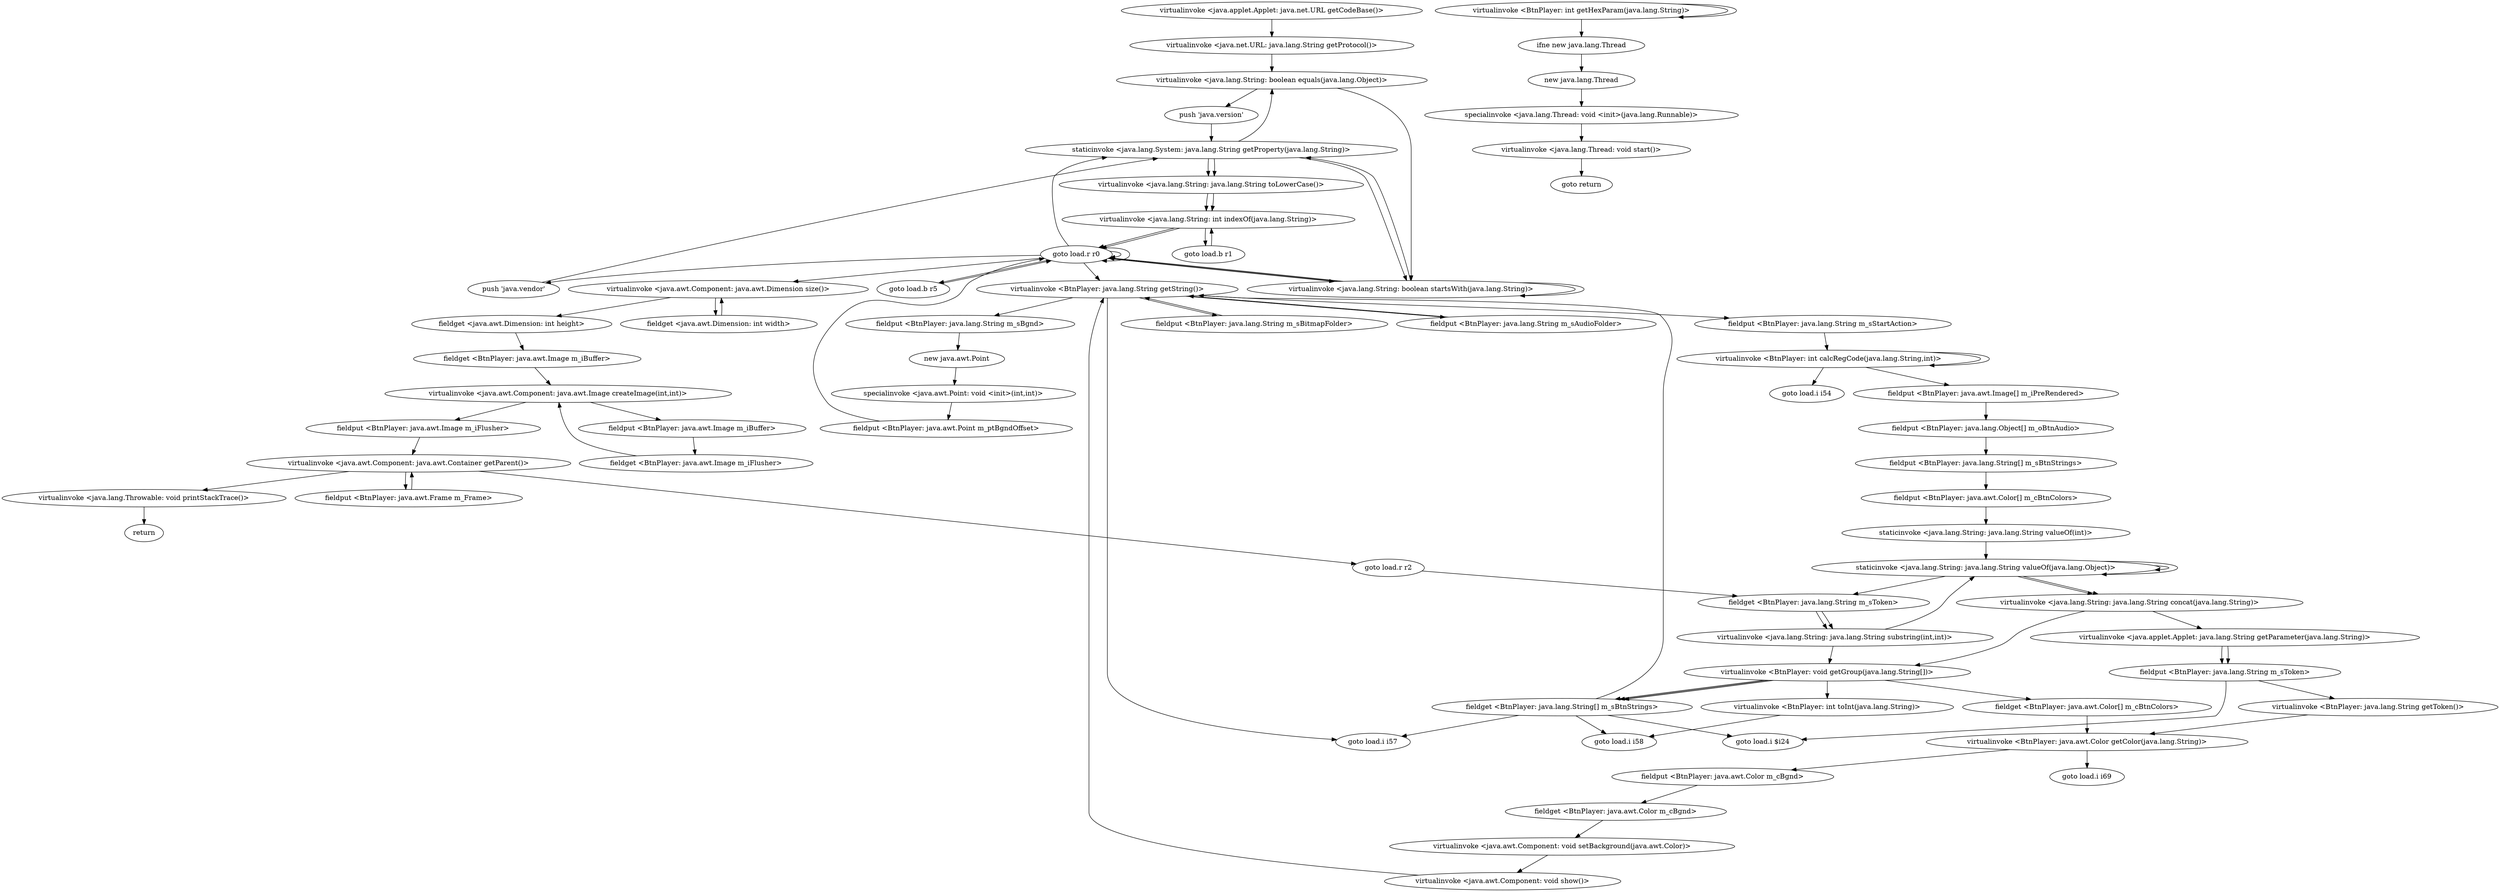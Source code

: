 digraph "" {
"virtualinvoke <java.applet.Applet: java.net.URL getCodeBase()>";
 "virtualinvoke <java.applet.Applet: java.net.URL getCodeBase()>"->"virtualinvoke <java.net.URL: java.lang.String getProtocol()>";
 "virtualinvoke <java.net.URL: java.lang.String getProtocol()>"->"virtualinvoke <java.lang.String: boolean equals(java.lang.Object)>";
 "virtualinvoke <java.lang.String: boolean equals(java.lang.Object)>"->"push 'java.version'";
 "push 'java.version'"->"staticinvoke <java.lang.System: java.lang.String getProperty(java.lang.String)>";
 "staticinvoke <java.lang.System: java.lang.String getProperty(java.lang.String)>"->"virtualinvoke <java.lang.String: boolean equals(java.lang.Object)>";
 "virtualinvoke <java.lang.String: boolean equals(java.lang.Object)>"->"virtualinvoke <java.lang.String: boolean startsWith(java.lang.String)>";
 "virtualinvoke <java.lang.String: boolean startsWith(java.lang.String)>"->"goto load.r r0";
 "goto load.r r0"->"virtualinvoke <java.lang.String: boolean startsWith(java.lang.String)>";
 "virtualinvoke <java.lang.String: boolean startsWith(java.lang.String)>"->"virtualinvoke <java.lang.String: boolean startsWith(java.lang.String)>";
 "virtualinvoke <java.lang.String: boolean startsWith(java.lang.String)>"->"goto load.r r0";
 "goto load.r r0"->"staticinvoke <java.lang.System: java.lang.String getProperty(java.lang.String)>";
 "staticinvoke <java.lang.System: java.lang.String getProperty(java.lang.String)>"->"virtualinvoke <java.lang.String: boolean startsWith(java.lang.String)>";
 "virtualinvoke <java.lang.String: boolean startsWith(java.lang.String)>"->"staticinvoke <java.lang.System: java.lang.String getProperty(java.lang.String)>";
 "staticinvoke <java.lang.System: java.lang.String getProperty(java.lang.String)>"->"virtualinvoke <java.lang.String: java.lang.String toLowerCase()>";
 "virtualinvoke <java.lang.String: java.lang.String toLowerCase()>"->"virtualinvoke <java.lang.String: int indexOf(java.lang.String)>";
 "virtualinvoke <java.lang.String: int indexOf(java.lang.String)>"->"goto load.b r1";
 "goto load.b r1"->"virtualinvoke <java.lang.String: int indexOf(java.lang.String)>";
 "virtualinvoke <java.lang.String: int indexOf(java.lang.String)>"->"goto load.r r0";
 "goto load.r r0"->"push 'java.vendor'";
 "push 'java.vendor'"->"staticinvoke <java.lang.System: java.lang.String getProperty(java.lang.String)>";
 "staticinvoke <java.lang.System: java.lang.String getProperty(java.lang.String)>"->"virtualinvoke <java.lang.String: java.lang.String toLowerCase()>";
 "virtualinvoke <java.lang.String: java.lang.String toLowerCase()>"->"virtualinvoke <java.lang.String: int indexOf(java.lang.String)>";
 "virtualinvoke <java.lang.String: int indexOf(java.lang.String)>"->"goto load.r r0";
 "goto load.r r0"->"goto load.b r5";
 "goto load.b r5"->"goto load.r r0";
 "goto load.r r0"->"goto load.r r0";
 "goto load.r r0"->"goto load.r r0";
 "goto load.r r0"->"virtualinvoke <java.awt.Component: java.awt.Dimension size()>";
 "virtualinvoke <java.awt.Component: java.awt.Dimension size()>"->"fieldget <java.awt.Dimension: int width>";
 "fieldget <java.awt.Dimension: int width>"->"virtualinvoke <java.awt.Component: java.awt.Dimension size()>";
 "virtualinvoke <java.awt.Component: java.awt.Dimension size()>"->"fieldget <java.awt.Dimension: int height>";
 "fieldget <java.awt.Dimension: int height>"->"fieldget <BtnPlayer: java.awt.Image m_iBuffer>";
 "fieldget <BtnPlayer: java.awt.Image m_iBuffer>"->"virtualinvoke <java.awt.Component: java.awt.Image createImage(int,int)>";
 "virtualinvoke <java.awt.Component: java.awt.Image createImage(int,int)>"->"fieldput <BtnPlayer: java.awt.Image m_iBuffer>";
 "fieldput <BtnPlayer: java.awt.Image m_iBuffer>"->"fieldget <BtnPlayer: java.awt.Image m_iFlusher>";
 "fieldget <BtnPlayer: java.awt.Image m_iFlusher>"->"virtualinvoke <java.awt.Component: java.awt.Image createImage(int,int)>";
 "virtualinvoke <java.awt.Component: java.awt.Image createImage(int,int)>"->"fieldput <BtnPlayer: java.awt.Image m_iFlusher>";
 "fieldput <BtnPlayer: java.awt.Image m_iFlusher>"->"virtualinvoke <java.awt.Component: java.awt.Container getParent()>";
 "virtualinvoke <java.awt.Component: java.awt.Container getParent()>"->"fieldput <BtnPlayer: java.awt.Frame m_Frame>";
 "fieldput <BtnPlayer: java.awt.Frame m_Frame>"->"virtualinvoke <java.awt.Component: java.awt.Container getParent()>";
 "virtualinvoke <java.awt.Component: java.awt.Container getParent()>"->"goto load.r r2";
 "virtualinvoke <java.awt.Component: java.awt.Container getParent()>"->"virtualinvoke <java.lang.Throwable: void printStackTrace()>";
 "virtualinvoke <java.lang.Throwable: void printStackTrace()>"->"return";
"virtualinvoke <java.applet.Applet: java.lang.String getParameter(java.lang.String)>";
 "virtualinvoke <java.applet.Applet: java.lang.String getParameter(java.lang.String)>"->"fieldput <BtnPlayer: java.lang.String m_sToken>";
 "fieldput <BtnPlayer: java.lang.String m_sToken>"->"virtualinvoke <BtnPlayer: java.lang.String getToken()>";
 "virtualinvoke <BtnPlayer: java.lang.String getToken()>"->"virtualinvoke <BtnPlayer: java.awt.Color getColor(java.lang.String)>";
 "virtualinvoke <BtnPlayer: java.awt.Color getColor(java.lang.String)>"->"fieldput <BtnPlayer: java.awt.Color m_cBgnd>";
 "fieldput <BtnPlayer: java.awt.Color m_cBgnd>"->"fieldget <BtnPlayer: java.awt.Color m_cBgnd>";
 "fieldget <BtnPlayer: java.awt.Color m_cBgnd>"->"virtualinvoke <java.awt.Component: void setBackground(java.awt.Color)>";
 "virtualinvoke <java.awt.Component: void setBackground(java.awt.Color)>"->"virtualinvoke <java.awt.Component: void show()>";
 "virtualinvoke <java.awt.Component: void show()>"->"virtualinvoke <BtnPlayer: java.lang.String getString()>";
 "virtualinvoke <BtnPlayer: java.lang.String getString()>"->"fieldput <BtnPlayer: java.lang.String m_sBgnd>";
 "fieldput <BtnPlayer: java.lang.String m_sBgnd>"->"new java.awt.Point";
 "new java.awt.Point"->"specialinvoke <java.awt.Point: void <init>(int,int)>";
 "specialinvoke <java.awt.Point: void <init>(int,int)>"->"fieldput <BtnPlayer: java.awt.Point m_ptBgndOffset>";
 "fieldput <BtnPlayer: java.awt.Point m_ptBgndOffset>"->"goto load.r r0";
 "goto load.r r0"->"virtualinvoke <BtnPlayer: java.lang.String getString()>";
 "virtualinvoke <BtnPlayer: java.lang.String getString()>"->"fieldput <BtnPlayer: java.lang.String m_sBitmapFolder>";
 "fieldput <BtnPlayer: java.lang.String m_sBitmapFolder>"->"virtualinvoke <BtnPlayer: java.lang.String getString()>";
 "virtualinvoke <BtnPlayer: java.lang.String getString()>"->"fieldput <BtnPlayer: java.lang.String m_sAudioFolder>";
 "fieldput <BtnPlayer: java.lang.String m_sAudioFolder>"->"virtualinvoke <BtnPlayer: java.lang.String getString()>";
 "virtualinvoke <BtnPlayer: java.lang.String getString()>"->"fieldput <BtnPlayer: java.lang.String m_sStartAction>";
 "fieldput <BtnPlayer: java.lang.String m_sStartAction>"->"virtualinvoke <BtnPlayer: int calcRegCode(java.lang.String,int)>";
 "virtualinvoke <BtnPlayer: int calcRegCode(java.lang.String,int)>"->"fieldput <BtnPlayer: java.awt.Image[] m_iPreRendered>";
 "fieldput <BtnPlayer: java.awt.Image[] m_iPreRendered>"->"fieldput <BtnPlayer: java.lang.Object[] m_oBtnAudio>";
 "fieldput <BtnPlayer: java.lang.Object[] m_oBtnAudio>"->"fieldput <BtnPlayer: java.lang.String[] m_sBtnStrings>";
 "fieldput <BtnPlayer: java.lang.String[] m_sBtnStrings>"->"fieldput <BtnPlayer: java.awt.Color[] m_cBtnColors>";
 "fieldput <BtnPlayer: java.awt.Color[] m_cBtnColors>"->"staticinvoke <java.lang.String: java.lang.String valueOf(int)>";
 "staticinvoke <java.lang.String: java.lang.String valueOf(int)>"->"staticinvoke <java.lang.String: java.lang.String valueOf(java.lang.Object)>";
 "staticinvoke <java.lang.String: java.lang.String valueOf(java.lang.Object)>"->"virtualinvoke <java.lang.String: java.lang.String concat(java.lang.String)>";
 "virtualinvoke <java.lang.String: java.lang.String concat(java.lang.String)>"->"virtualinvoke <java.applet.Applet: java.lang.String getParameter(java.lang.String)>";
 "virtualinvoke <java.applet.Applet: java.lang.String getParameter(java.lang.String)>"->"fieldput <BtnPlayer: java.lang.String m_sToken>";
 "fieldput <BtnPlayer: java.lang.String m_sToken>"->"goto load.i $i24";
"virtualinvoke <BtnPlayer: void getGroup(java.lang.String[])>";
 "virtualinvoke <BtnPlayer: void getGroup(java.lang.String[])>"->"virtualinvoke <BtnPlayer: int toInt(java.lang.String)>";
 "virtualinvoke <BtnPlayer: int toInt(java.lang.String)>"->"goto load.i i58";
"goto load.i i57";
"goto load.r r2";
 "goto load.r r2"->"fieldget <BtnPlayer: java.lang.String m_sToken>";
 "fieldget <BtnPlayer: java.lang.String m_sToken>"->"virtualinvoke <java.lang.String: java.lang.String substring(int,int)>";
 "virtualinvoke <java.lang.String: java.lang.String substring(int,int)>"->"virtualinvoke <BtnPlayer: void getGroup(java.lang.String[])>";
 "virtualinvoke <BtnPlayer: void getGroup(java.lang.String[])>"->"fieldget <BtnPlayer: java.lang.String[] m_sBtnStrings>";
 "fieldget <BtnPlayer: java.lang.String[] m_sBtnStrings>"->"goto load.i $i24";
"virtualinvoke <BtnPlayer: void getGroup(java.lang.String[])>";
 "virtualinvoke <BtnPlayer: void getGroup(java.lang.String[])>"->"fieldget <BtnPlayer: java.lang.String[] m_sBtnStrings>";
 "fieldget <BtnPlayer: java.lang.String[] m_sBtnStrings>"->"goto load.i i58";
"goto load.i i57";
"fieldget <BtnPlayer: java.lang.String[] m_sBtnStrings>";
 "fieldget <BtnPlayer: java.lang.String[] m_sBtnStrings>"->"virtualinvoke <BtnPlayer: java.lang.String getString()>";
 "virtualinvoke <BtnPlayer: java.lang.String getString()>"->"goto load.i i57";
"virtualinvoke <BtnPlayer: void getGroup(java.lang.String[])>";
 "virtualinvoke <BtnPlayer: void getGroup(java.lang.String[])>"->"fieldget <BtnPlayer: java.awt.Color[] m_cBtnColors>";
 "fieldget <BtnPlayer: java.awt.Color[] m_cBtnColors>"->"virtualinvoke <BtnPlayer: java.awt.Color getColor(java.lang.String)>";
 "virtualinvoke <BtnPlayer: java.awt.Color getColor(java.lang.String)>"->"goto load.i i69";
"goto load.i i58";
"staticinvoke <java.lang.String: java.lang.String valueOf(java.lang.Object)>";
 "staticinvoke <java.lang.String: java.lang.String valueOf(java.lang.Object)>"->"staticinvoke <java.lang.String: java.lang.String valueOf(java.lang.Object)>";
 "staticinvoke <java.lang.String: java.lang.String valueOf(java.lang.Object)>"->"fieldget <BtnPlayer: java.lang.String m_sToken>";
 "fieldget <BtnPlayer: java.lang.String m_sToken>"->"virtualinvoke <java.lang.String: java.lang.String substring(int,int)>";
 "virtualinvoke <java.lang.String: java.lang.String substring(int,int)>"->"staticinvoke <java.lang.String: java.lang.String valueOf(java.lang.Object)>";
 "staticinvoke <java.lang.String: java.lang.String valueOf(java.lang.Object)>"->"staticinvoke <java.lang.String: java.lang.String valueOf(java.lang.Object)>";
 "staticinvoke <java.lang.String: java.lang.String valueOf(java.lang.Object)>"->"virtualinvoke <java.lang.String: java.lang.String concat(java.lang.String)>";
 "virtualinvoke <java.lang.String: java.lang.String concat(java.lang.String)>"->"virtualinvoke <BtnPlayer: void getGroup(java.lang.String[])>";
 "virtualinvoke <BtnPlayer: void getGroup(java.lang.String[])>"->"fieldget <BtnPlayer: java.lang.String[] m_sBtnStrings>";
 "fieldget <BtnPlayer: java.lang.String[] m_sBtnStrings>"->"goto load.i i57";
"virtualinvoke <BtnPlayer: int calcRegCode(java.lang.String,int)>";
 "virtualinvoke <BtnPlayer: int calcRegCode(java.lang.String,int)>"->"virtualinvoke <BtnPlayer: int calcRegCode(java.lang.String,int)>";
 "virtualinvoke <BtnPlayer: int calcRegCode(java.lang.String,int)>"->"goto load.i i54";
"virtualinvoke <BtnPlayer: int getHexParam(java.lang.String)>";
 "virtualinvoke <BtnPlayer: int getHexParam(java.lang.String)>"->"virtualinvoke <BtnPlayer: int getHexParam(java.lang.String)>";
 "virtualinvoke <BtnPlayer: int getHexParam(java.lang.String)>"->"ifne new java.lang.Thread";
 "ifne new java.lang.Thread"->"new java.lang.Thread";
 "new java.lang.Thread"->"specialinvoke <java.lang.Thread: void <init>(java.lang.Runnable)>";
 "specialinvoke <java.lang.Thread: void <init>(java.lang.Runnable)>"->"virtualinvoke <java.lang.Thread: void start()>";
 "virtualinvoke <java.lang.Thread: void start()>"->"goto return";
"goto return";
}
